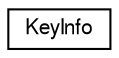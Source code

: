 digraph "Graphical Class Hierarchy"
{
  edge [fontname="FreeSans",fontsize="10",labelfontname="FreeSans",labelfontsize="10"];
  node [fontname="FreeSans",fontsize="10",shape=record];
  rankdir="LR";
  Node0 [label="KeyInfo",height=0.2,width=0.4,color="black", fillcolor="white", style="filled",URL="$structKeyInfo.html"];
}
